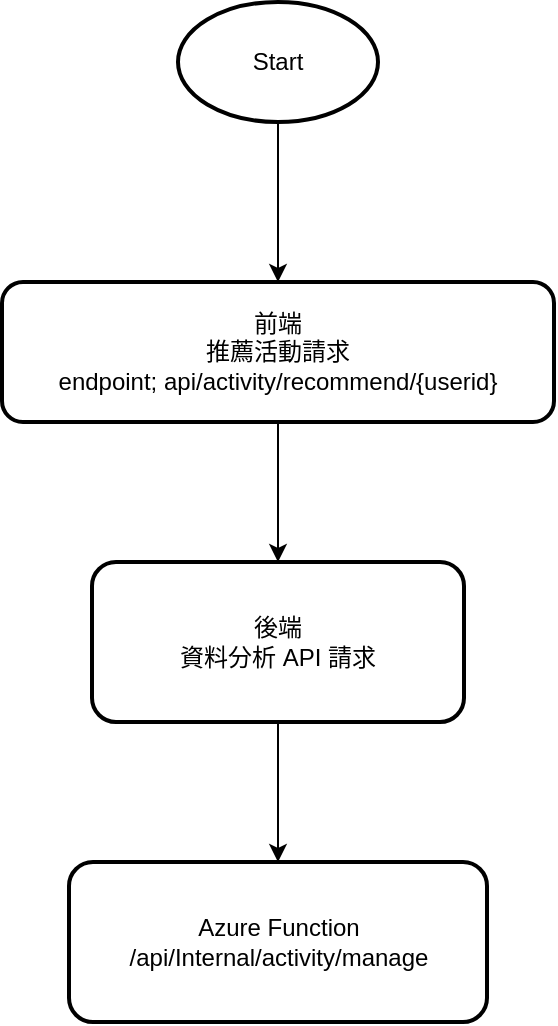 <mxfile version="21.3.2" type="github">
  <diagram id="C5RBs43oDa-KdzZeNtuy" name="Page-1">
    <mxGraphModel dx="724" dy="373" grid="1" gridSize="10" guides="1" tooltips="1" connect="1" arrows="1" fold="1" page="1" pageScale="1" pageWidth="827" pageHeight="1169" math="0" shadow="0">
      <root>
        <mxCell id="WIyWlLk6GJQsqaUBKTNV-0" />
        <mxCell id="WIyWlLk6GJQsqaUBKTNV-1" parent="WIyWlLk6GJQsqaUBKTNV-0" />
        <mxCell id="2gXygf_oaQFRd66tFr2P-5" value="" style="edgeStyle=orthogonalEdgeStyle;rounded=0;orthogonalLoop=1;jettySize=auto;html=1;" edge="1" parent="WIyWlLk6GJQsqaUBKTNV-1" source="2gXygf_oaQFRd66tFr2P-1" target="2gXygf_oaQFRd66tFr2P-4">
          <mxGeometry relative="1" as="geometry" />
        </mxCell>
        <mxCell id="2gXygf_oaQFRd66tFr2P-1" value="Start" style="strokeWidth=2;html=1;shape=mxgraph.flowchart.start_1;whiteSpace=wrap;" vertex="1" parent="WIyWlLk6GJQsqaUBKTNV-1">
          <mxGeometry x="364" y="90" width="100" height="60" as="geometry" />
        </mxCell>
        <mxCell id="2gXygf_oaQFRd66tFr2P-7" value="" style="edgeStyle=orthogonalEdgeStyle;rounded=0;orthogonalLoop=1;jettySize=auto;html=1;" edge="1" parent="WIyWlLk6GJQsqaUBKTNV-1" source="2gXygf_oaQFRd66tFr2P-4" target="2gXygf_oaQFRd66tFr2P-6">
          <mxGeometry relative="1" as="geometry" />
        </mxCell>
        <mxCell id="2gXygf_oaQFRd66tFr2P-4" value="前端&lt;br&gt;推薦活動請求&lt;br&gt;endpoint; api/activity/recommend/{userid}" style="rounded=1;whiteSpace=wrap;html=1;strokeWidth=2;" vertex="1" parent="WIyWlLk6GJQsqaUBKTNV-1">
          <mxGeometry x="276" y="230" width="276" height="70" as="geometry" />
        </mxCell>
        <mxCell id="2gXygf_oaQFRd66tFr2P-9" value="" style="edgeStyle=orthogonalEdgeStyle;rounded=0;orthogonalLoop=1;jettySize=auto;html=1;" edge="1" parent="WIyWlLk6GJQsqaUBKTNV-1" source="2gXygf_oaQFRd66tFr2P-6" target="2gXygf_oaQFRd66tFr2P-8">
          <mxGeometry relative="1" as="geometry" />
        </mxCell>
        <mxCell id="2gXygf_oaQFRd66tFr2P-6" value="後端&lt;br&gt;資料分析 API 請求&lt;br&gt;" style="rounded=1;whiteSpace=wrap;html=1;strokeWidth=2;" vertex="1" parent="WIyWlLk6GJQsqaUBKTNV-1">
          <mxGeometry x="321" y="370" width="186" height="80" as="geometry" />
        </mxCell>
        <mxCell id="2gXygf_oaQFRd66tFr2P-8" value="Azure Function&lt;br&gt;/api/Internal/activity/manage" style="rounded=1;whiteSpace=wrap;html=1;strokeWidth=2;" vertex="1" parent="WIyWlLk6GJQsqaUBKTNV-1">
          <mxGeometry x="309.5" y="520" width="209" height="80" as="geometry" />
        </mxCell>
      </root>
    </mxGraphModel>
  </diagram>
</mxfile>
